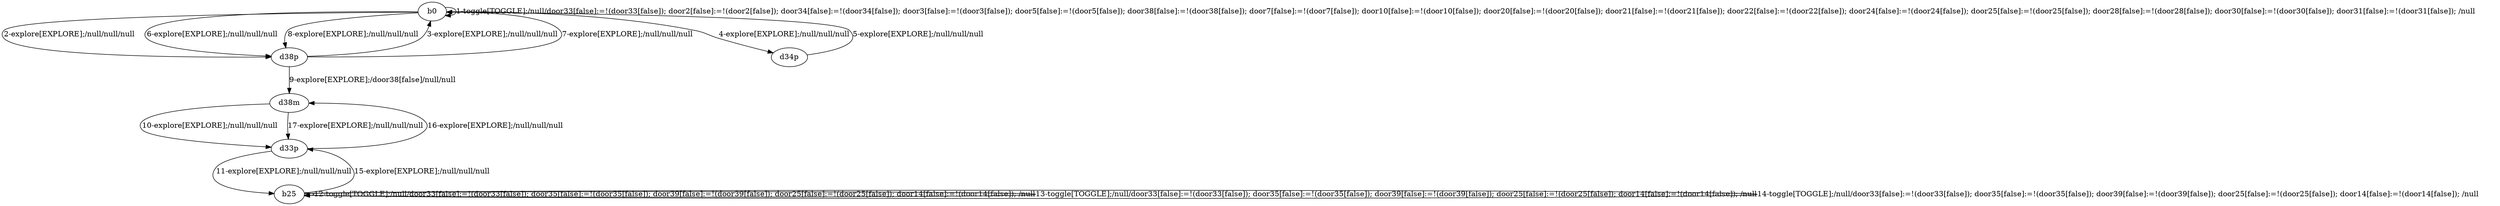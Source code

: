 # Total number of goals covered by this test: 4
# b25 --> d33p
# b25 --> b25
# d33p --> d38m
# d33p --> b25

digraph g {
"b0" -> "b0" [label = "1-toggle[TOGGLE];/null/door33[false]:=!(door33[false]); door2[false]:=!(door2[false]); door34[false]:=!(door34[false]); door3[false]:=!(door3[false]); door5[false]:=!(door5[false]); door38[false]:=!(door38[false]); door7[false]:=!(door7[false]); door10[false]:=!(door10[false]); door20[false]:=!(door20[false]); door21[false]:=!(door21[false]); door22[false]:=!(door22[false]); door24[false]:=!(door24[false]); door25[false]:=!(door25[false]); door28[false]:=!(door28[false]); door30[false]:=!(door30[false]); door31[false]:=!(door31[false]); /null"];
"b0" -> "d38p" [label = "2-explore[EXPLORE];/null/null/null"];
"d38p" -> "b0" [label = "3-explore[EXPLORE];/null/null/null"];
"b0" -> "d34p" [label = "4-explore[EXPLORE];/null/null/null"];
"d34p" -> "b0" [label = "5-explore[EXPLORE];/null/null/null"];
"b0" -> "d38p" [label = "6-explore[EXPLORE];/null/null/null"];
"d38p" -> "b0" [label = "7-explore[EXPLORE];/null/null/null"];
"b0" -> "d38p" [label = "8-explore[EXPLORE];/null/null/null"];
"d38p" -> "d38m" [label = "9-explore[EXPLORE];/door38[false]/null/null"];
"d38m" -> "d33p" [label = "10-explore[EXPLORE];/null/null/null"];
"d33p" -> "b25" [label = "11-explore[EXPLORE];/null/null/null"];
"b25" -> "b25" [label = "12-toggle[TOGGLE];/null/door33[false]:=!(door33[false]); door35[false]:=!(door35[false]); door39[false]:=!(door39[false]); door25[false]:=!(door25[false]); door14[false]:=!(door14[false]); /null"];
"b25" -> "b25" [label = "13-toggle[TOGGLE];/null/door33[false]:=!(door33[false]); door35[false]:=!(door35[false]); door39[false]:=!(door39[false]); door25[false]:=!(door25[false]); door14[false]:=!(door14[false]); /null"];
"b25" -> "b25" [label = "14-toggle[TOGGLE];/null/door33[false]:=!(door33[false]); door35[false]:=!(door35[false]); door39[false]:=!(door39[false]); door25[false]:=!(door25[false]); door14[false]:=!(door14[false]); /null"];
"b25" -> "d33p" [label = "15-explore[EXPLORE];/null/null/null"];
"d33p" -> "d38m" [label = "16-explore[EXPLORE];/null/null/null"];
"d38m" -> "d33p" [label = "17-explore[EXPLORE];/null/null/null"];
}